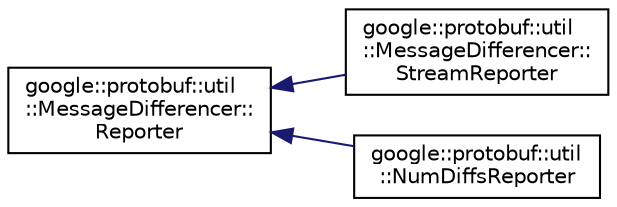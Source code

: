 digraph "类继承关系图"
{
 // LATEX_PDF_SIZE
  edge [fontname="Helvetica",fontsize="10",labelfontname="Helvetica",labelfontsize="10"];
  node [fontname="Helvetica",fontsize="10",shape=record];
  rankdir="LR";
  Node0 [label="google::protobuf::util\l::MessageDifferencer::\lReporter",height=0.2,width=0.4,color="black", fillcolor="white", style="filled",URL="$classgoogle_1_1protobuf_1_1util_1_1MessageDifferencer_1_1Reporter.html",tooltip=" "];
  Node0 -> Node1 [dir="back",color="midnightblue",fontsize="10",style="solid",fontname="Helvetica"];
  Node1 [label="google::protobuf::util\l::MessageDifferencer::\lStreamReporter",height=0.2,width=0.4,color="black", fillcolor="white", style="filled",URL="$classgoogle_1_1protobuf_1_1util_1_1MessageDifferencer_1_1StreamReporter.html",tooltip=" "];
  Node0 -> Node2 [dir="back",color="midnightblue",fontsize="10",style="solid",fontname="Helvetica"];
  Node2 [label="google::protobuf::util\l::NumDiffsReporter",height=0.2,width=0.4,color="black", fillcolor="white", style="filled",URL="$classgoogle_1_1protobuf_1_1util_1_1NumDiffsReporter.html",tooltip=" "];
}
